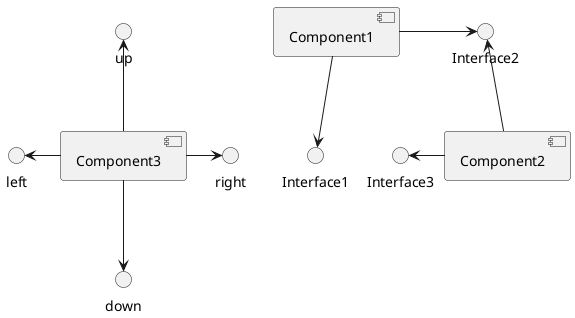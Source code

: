 @startuml
[Component1] --> Interface1
[Component1] -> Interface2

Interface2 <-- [Component2]
Interface3 <- [Component2]

[Component3] -left-> left
[Component3] -right-> right
[Component3] -up-> up
[Component3] -down-> down
@enduml